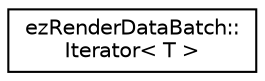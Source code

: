 digraph "Graphical Class Hierarchy"
{
 // LATEX_PDF_SIZE
  edge [fontname="Helvetica",fontsize="10",labelfontname="Helvetica",labelfontsize="10"];
  node [fontname="Helvetica",fontsize="10",shape=record];
  rankdir="LR";
  Node0 [label="ezRenderDataBatch::\lIterator\< T \>",height=0.2,width=0.4,color="black", fillcolor="white", style="filled",URL="$d3/ddf/classez_render_data_batch_1_1_iterator.htm",tooltip=" "];
}
